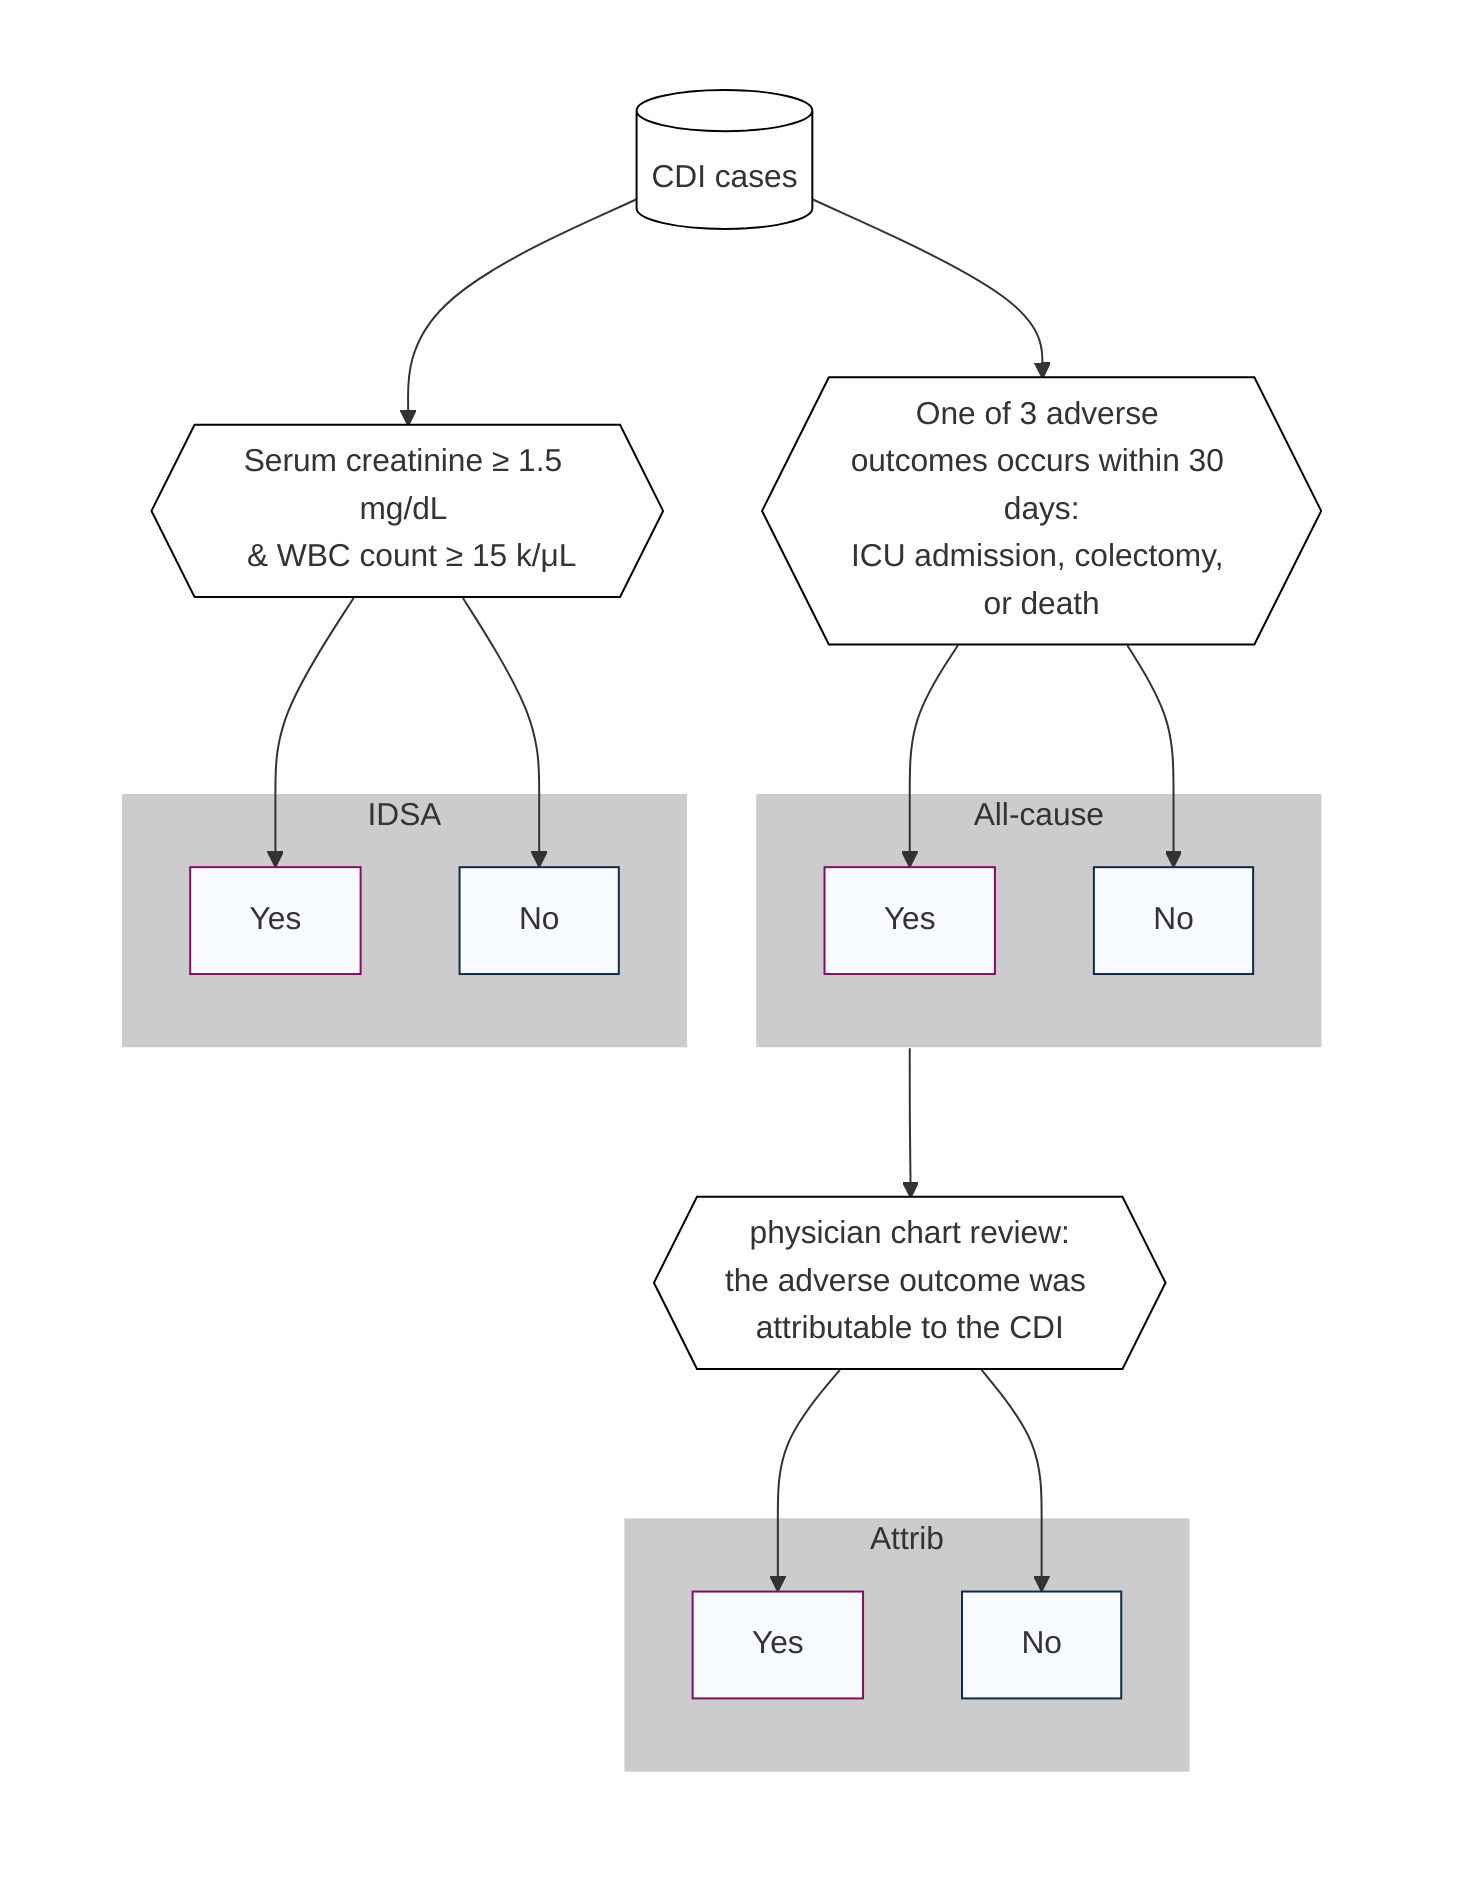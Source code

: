 flowchart TB
    classDef outcome_yes fill:#F7FBFF,stroke:#860967
    classDef outcome_no fill:#F7FBFF,stroke:#0F2A4B
    classDef decision fill:#FFFFFF,stroke:#000000
    subgraph invis1
        direction TB

        cases[(CDI cases)]:::decision

        idsa_lab{{"Serum creatinine ≥ 1.5 mg/dL \n & WBC count ≥ 15 k/μL"}}:::decision
        idsa_lab --> yes_idsa
        idsa_lab --> no_idsa
        subgraph IDSA
            yes_idsa[Yes]:::outcome_yes
            no_idsa[No]:::outcome_no
        end

        unattrib{{One of 3 adverse outcomes occurs within 30 days:\nICU admission, colectomy, or death}}:::decision
        unattrib --> yes_un
        unattrib --> no_un
        subgraph All-cause
            yes_un[Yes]:::outcome_yes
            no_un[No]:::outcome_no
        end
        All-cause --> chart

        chart{{physician chart review:\nthe adverse outcome was attributable to the CDI}}:::decision
        chart --> yes_at
        chart --> no_at
        subgraph attrib[Attrib]
            direction TB
            yes_at[Yes]:::outcome_yes
            no_at[No]:::outcome_no
        end

        cases --> unattrib
        cases --> idsa_lab
    end
    style invis1 fill:#FFFFFF,stroke:#FFFFFF,color:#FFFFFF
    style IDSA fill:#CCCCCC,stroke:#FFFFFF
    style attrib fill:#CCCCCC,stroke:#FFFFFF
    style All-cause fill:#CCCCCC,stroke:#FFFFFF